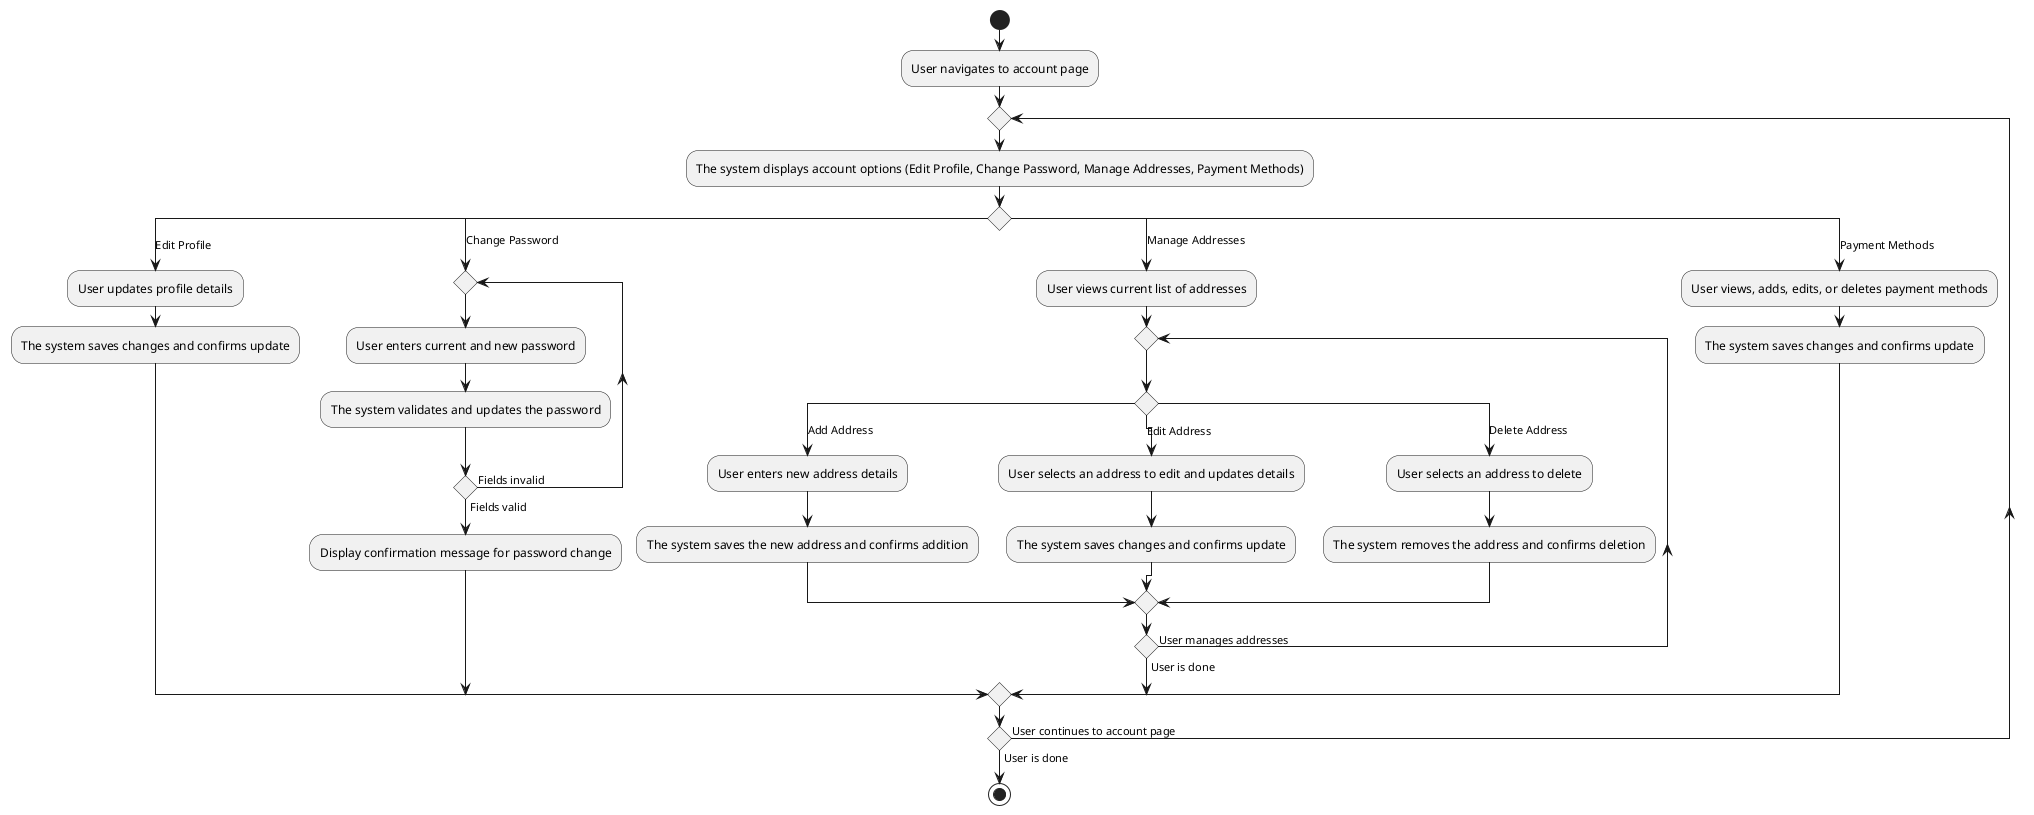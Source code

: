 @startuml US-13-14-16 Activity
start
:User navigates to account page;
repeat
    :The system displays account options (Edit Profile, Change Password, Manage Addresses, Payment Methods);
    switch ()
        case (Edit Profile)
            :User updates profile details;
            :The system saves changes and confirms update;
        case (Change Password)
            repeat
                :User enters current and new password;
                :The system validates and updates the password;
            repeat while () is (Fields invalid) not (Fields valid)
            :Display confirmation message for password change;
        case (Manage Addresses)
            :User views current list of addresses;
            repeat
                switch ()
                    case (Add Address)
                        :User enters new address details;
                        :The system saves the new address and confirms addition;
                    case (Edit Address)
                        :User selects an address to edit and updates details;
                        :The system saves changes and confirms update;
                    case (Delete Address)
                        :User selects an address to delete;
                        :The system removes the address and confirms deletion;
                endswitch
            repeat while () is (User manages addresses) not (User is done)
        case (Payment Methods)
            :User views, adds, edits, or deletes payment methods;
            :The system saves changes and confirms update;
            ' note: Payment is not validated until billing during checkout
    endswitch
repeat while () is (User continues to account page) not (User is done)
stop
@enduml